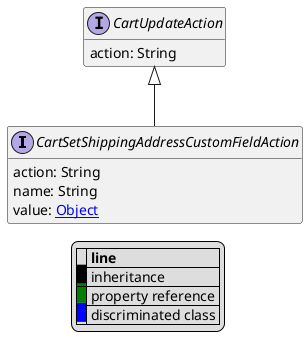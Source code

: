 @startuml

hide empty fields
hide empty methods
legend
|= |= line |
|<back:black>   </back>| inheritance |
|<back:green>   </back>| property reference |
|<back:blue>   </back>| discriminated class |
endlegend
interface CartSetShippingAddressCustomFieldAction [[CartSetShippingAddressCustomFieldAction.svg]] extends CartUpdateAction {
    action: String
    name: String
    value: [[Object.svg Object]]
}
interface CartUpdateAction [[CartUpdateAction.svg]]  {
    action: String
}





@enduml
